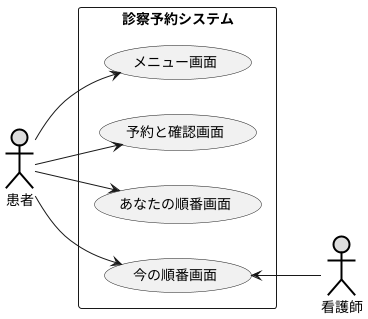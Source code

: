 @startuml 演習６－３
left to right direction
actor 患者 as user#DDDDDD;line:black;line.bold;
actor 看護師 as kango#DDDDDD;line:black;line.bold;
rectangle 診察予約システム {
    usecase メニュー画面
    usecase 予約と確認画面
    usecase あなたの順番画面
    usecase 今の順番画面
}
user --> メニュー画面
user --> 予約と確認画面
user --> あなたの順番画面
user --> 今の順番画面
今の順番画面 <-- kango

@enduml